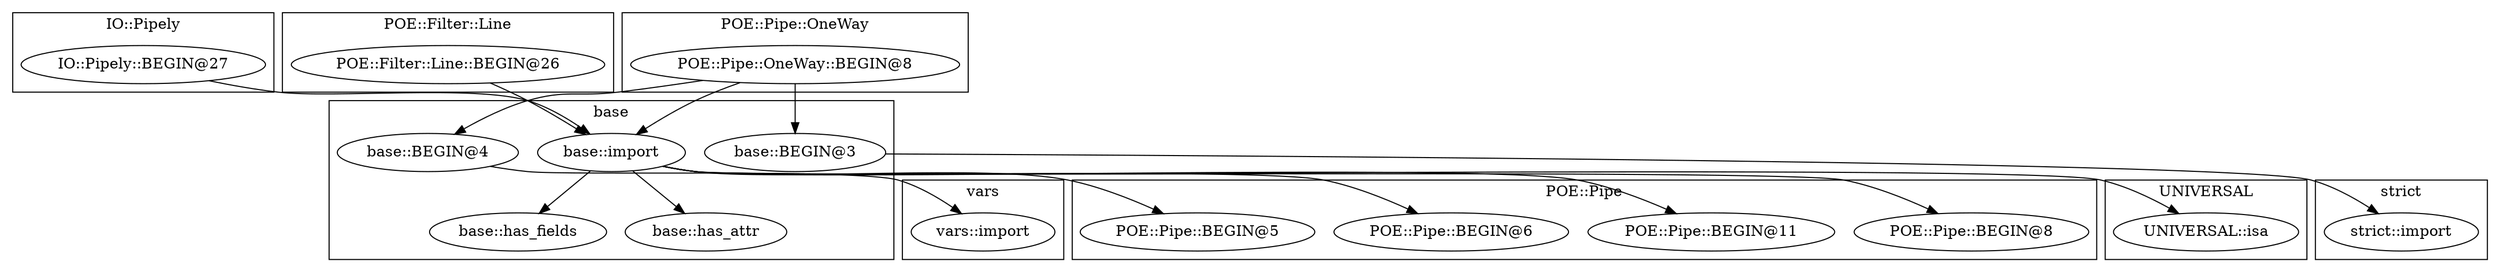 digraph {
graph [overlap=false]
subgraph cluster_base {
	label="base";
	"base::BEGIN@4";
	"base::has_fields";
	"base::import";
	"base::has_attr";
	"base::BEGIN@3";
}
subgraph cluster_strict {
	label="strict";
	"strict::import";
}
subgraph cluster_IO_Pipely {
	label="IO::Pipely";
	"IO::Pipely::BEGIN@27";
}
subgraph cluster_POE_Pipe {
	label="POE::Pipe";
	"POE::Pipe::BEGIN@6";
	"POE::Pipe::BEGIN@5";
	"POE::Pipe::BEGIN@8";
	"POE::Pipe::BEGIN@11";
}
subgraph cluster_POE_Filter_Line {
	label="POE::Filter::Line";
	"POE::Filter::Line::BEGIN@26";
}
subgraph cluster_POE_Pipe_OneWay {
	label="POE::Pipe::OneWay";
	"POE::Pipe::OneWay::BEGIN@8";
}
subgraph cluster_UNIVERSAL {
	label="UNIVERSAL";
	"UNIVERSAL::isa";
}
subgraph cluster_vars {
	label="vars";
	"vars::import";
}
"base::import" -> "base::has_fields";
"POE::Pipe::OneWay::BEGIN@8" -> "base::BEGIN@3";
"base::import" -> "base::has_attr";
"base::import" -> "POE::Pipe::BEGIN@11";
"base::BEGIN@3" -> "strict::import";
"base::import" -> "POE::Pipe::BEGIN@6";
"base::BEGIN@4" -> "vars::import";
"base::import" -> "UNIVERSAL::isa";
"base::import" -> "POE::Pipe::BEGIN@8";
"POE::Pipe::OneWay::BEGIN@8" -> "base::BEGIN@4";
"POE::Pipe::OneWay::BEGIN@8" -> "base::import";
"POE::Filter::Line::BEGIN@26" -> "base::import";
"IO::Pipely::BEGIN@27" -> "base::import";
"base::import" -> "POE::Pipe::BEGIN@5";
}
